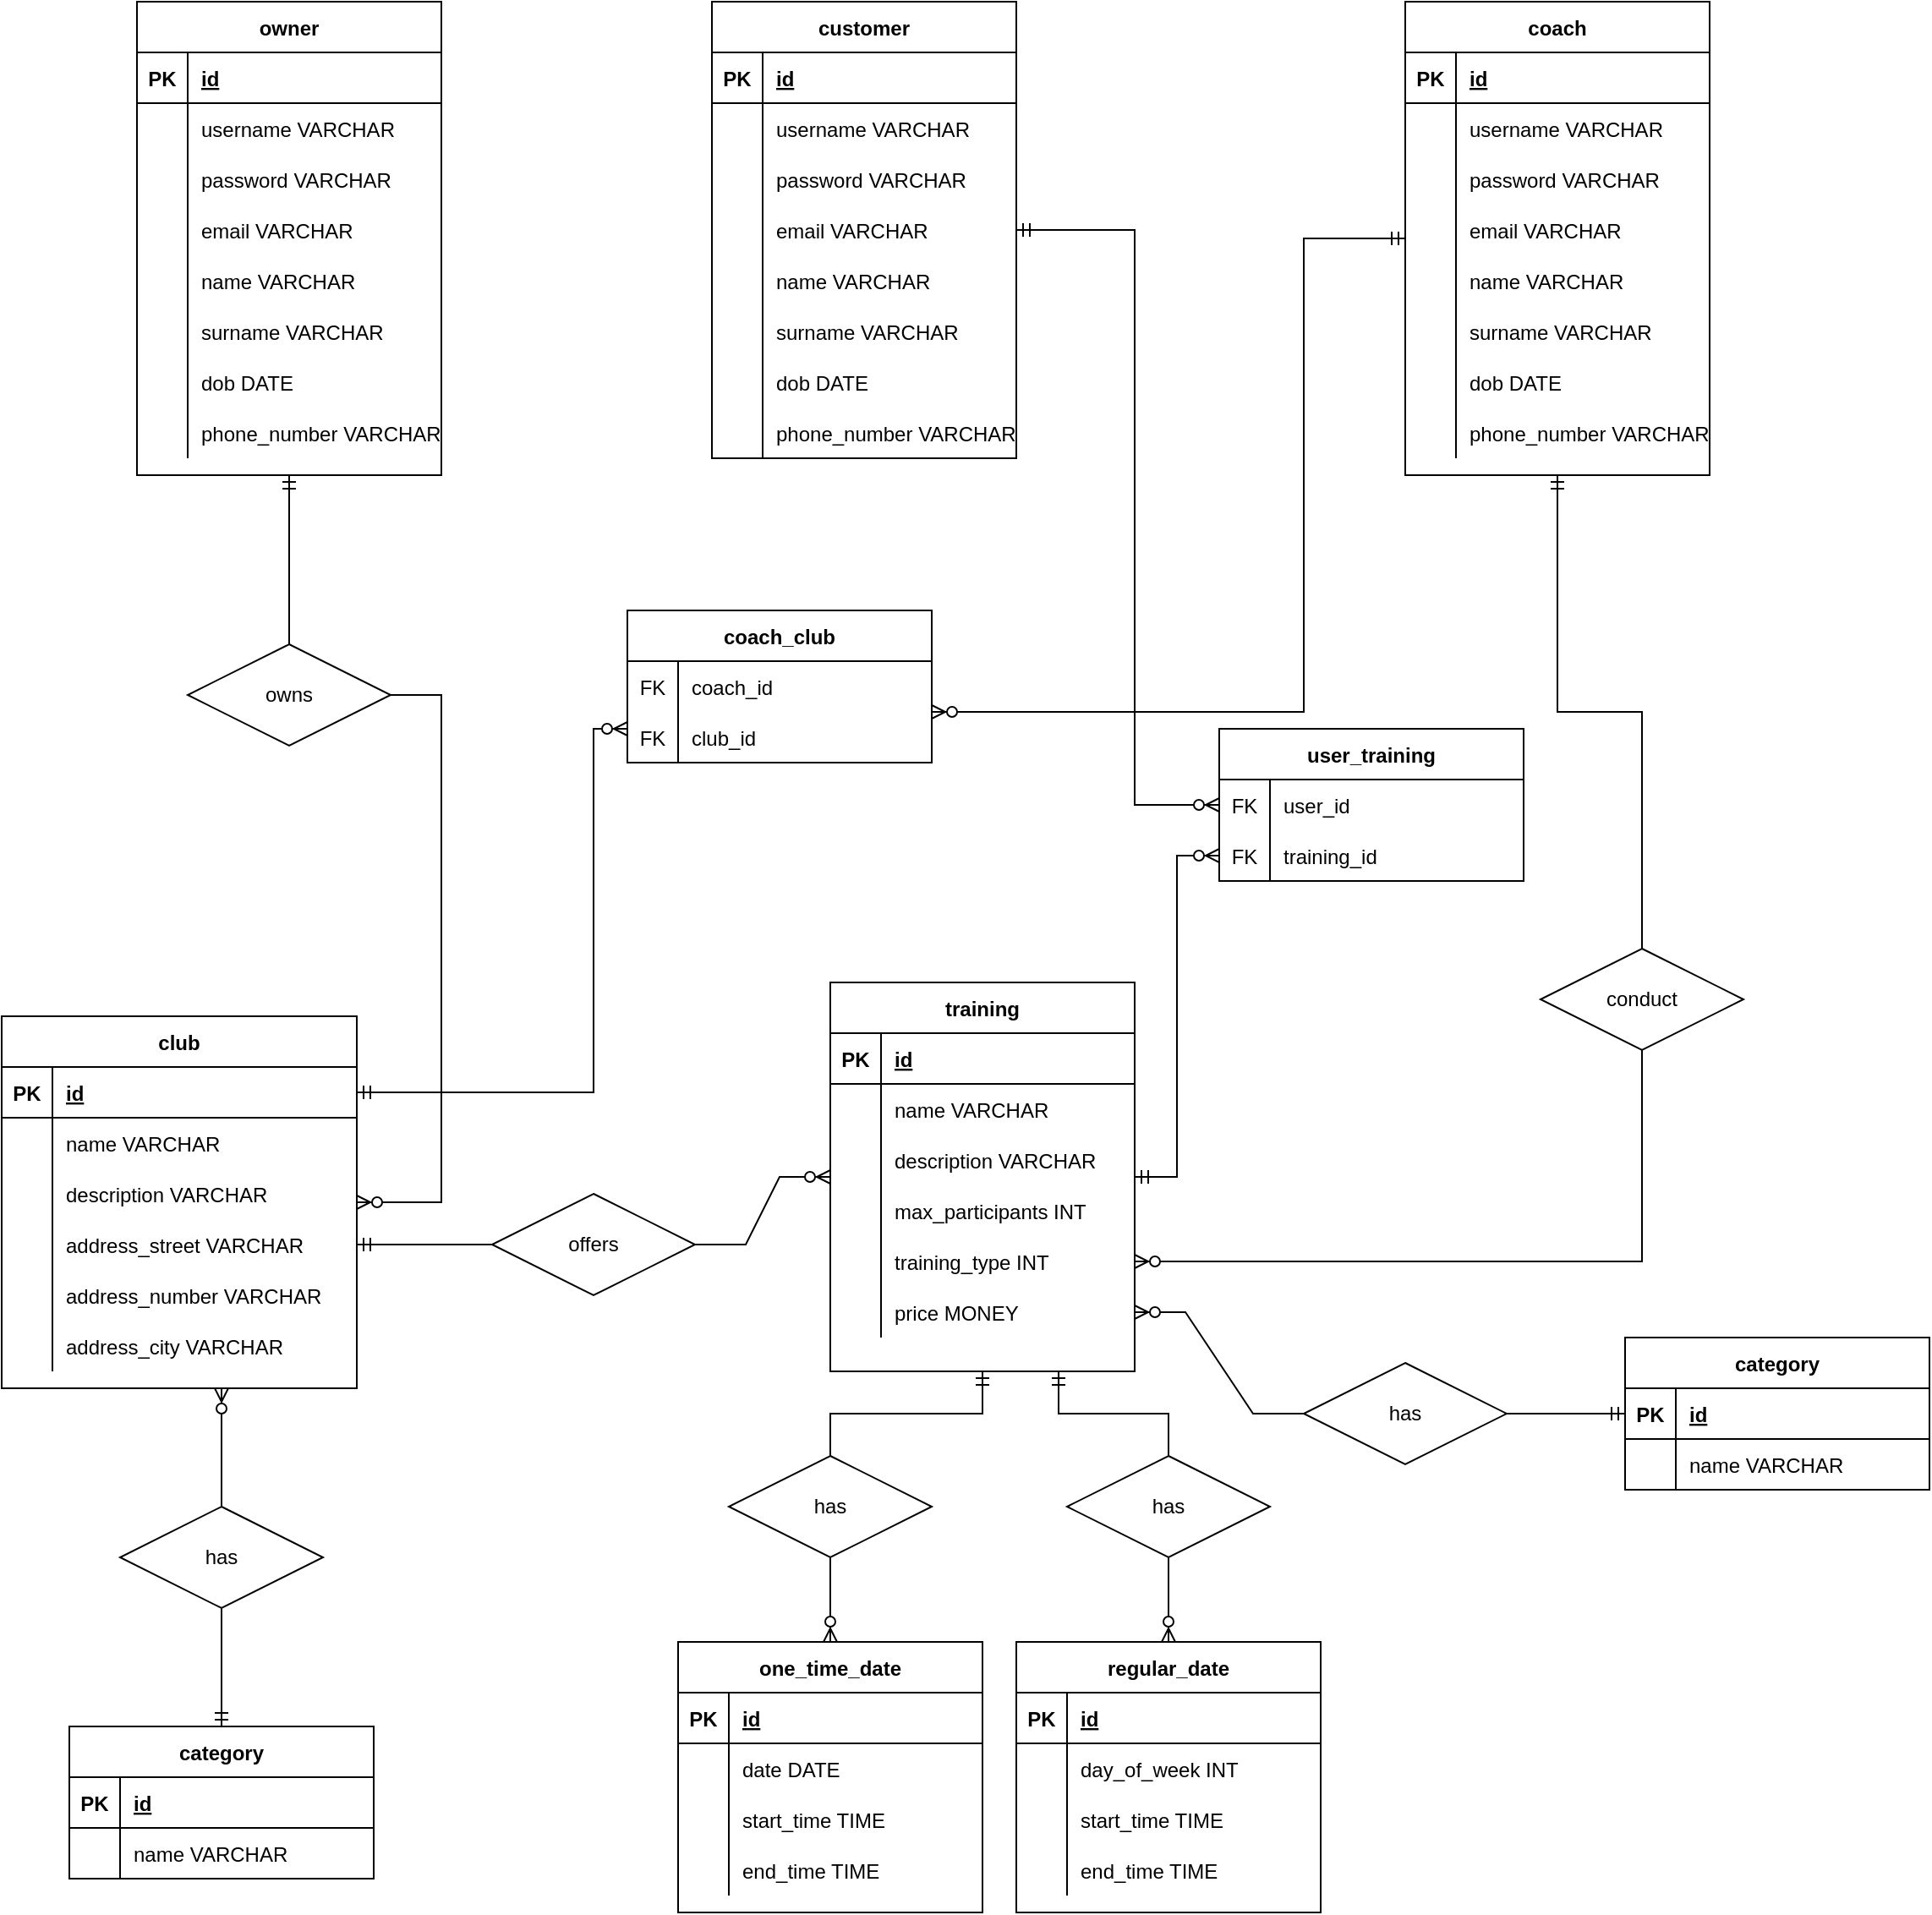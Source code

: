 <mxfile version="16.2.2" type="device"><diagram id="XT_aoFyFNikV9Ym1wOa2" name="Page-1"><mxGraphModel dx="1360" dy="745" grid="1" gridSize="10" guides="1" tooltips="1" connect="1" arrows="1" fold="1" page="1" pageScale="1" pageWidth="850" pageHeight="1100" math="0" shadow="0"><root><mxCell id="0"/><mxCell id="1" parent="0"/><mxCell id="gc47F3q2w0iBrXk4MDJG-104" value="owner" style="shape=table;startSize=30;container=1;collapsible=1;childLayout=tableLayout;fixedRows=1;rowLines=0;fontStyle=1;align=center;resizeLast=1;" parent="1" vertex="1"><mxGeometry x="190" y="100" width="180" height="280" as="geometry"/></mxCell><mxCell id="gc47F3q2w0iBrXk4MDJG-105" value="" style="shape=partialRectangle;collapsible=0;dropTarget=0;pointerEvents=0;fillColor=none;top=0;left=0;bottom=1;right=0;points=[[0,0.5],[1,0.5]];portConstraint=eastwest;" parent="gc47F3q2w0iBrXk4MDJG-104" vertex="1"><mxGeometry y="30" width="180" height="30" as="geometry"/></mxCell><mxCell id="gc47F3q2w0iBrXk4MDJG-106" value="PK" style="shape=partialRectangle;connectable=0;fillColor=none;top=0;left=0;bottom=0;right=0;fontStyle=1;overflow=hidden;" parent="gc47F3q2w0iBrXk4MDJG-105" vertex="1"><mxGeometry width="30" height="30" as="geometry"><mxRectangle width="30" height="30" as="alternateBounds"/></mxGeometry></mxCell><mxCell id="gc47F3q2w0iBrXk4MDJG-107" value="id" style="shape=partialRectangle;connectable=0;fillColor=none;top=0;left=0;bottom=0;right=0;align=left;spacingLeft=6;fontStyle=5;overflow=hidden;" parent="gc47F3q2w0iBrXk4MDJG-105" vertex="1"><mxGeometry x="30" width="150" height="30" as="geometry"><mxRectangle width="150" height="30" as="alternateBounds"/></mxGeometry></mxCell><mxCell id="gc47F3q2w0iBrXk4MDJG-108" value="" style="shape=partialRectangle;collapsible=0;dropTarget=0;pointerEvents=0;fillColor=none;top=0;left=0;bottom=0;right=0;points=[[0,0.5],[1,0.5]];portConstraint=eastwest;" parent="gc47F3q2w0iBrXk4MDJG-104" vertex="1"><mxGeometry y="60" width="180" height="30" as="geometry"/></mxCell><mxCell id="gc47F3q2w0iBrXk4MDJG-109" value="" style="shape=partialRectangle;connectable=0;fillColor=none;top=0;left=0;bottom=0;right=0;editable=1;overflow=hidden;" parent="gc47F3q2w0iBrXk4MDJG-108" vertex="1"><mxGeometry width="30" height="30" as="geometry"><mxRectangle width="30" height="30" as="alternateBounds"/></mxGeometry></mxCell><mxCell id="gc47F3q2w0iBrXk4MDJG-110" value="username VARCHAR" style="shape=partialRectangle;connectable=0;fillColor=none;top=0;left=0;bottom=0;right=0;align=left;spacingLeft=6;overflow=hidden;" parent="gc47F3q2w0iBrXk4MDJG-108" vertex="1"><mxGeometry x="30" width="150" height="30" as="geometry"><mxRectangle width="150" height="30" as="alternateBounds"/></mxGeometry></mxCell><mxCell id="gc47F3q2w0iBrXk4MDJG-111" value="" style="shape=partialRectangle;collapsible=0;dropTarget=0;pointerEvents=0;fillColor=none;top=0;left=0;bottom=0;right=0;points=[[0,0.5],[1,0.5]];portConstraint=eastwest;" parent="gc47F3q2w0iBrXk4MDJG-104" vertex="1"><mxGeometry y="90" width="180" height="30" as="geometry"/></mxCell><mxCell id="gc47F3q2w0iBrXk4MDJG-112" value="" style="shape=partialRectangle;connectable=0;fillColor=none;top=0;left=0;bottom=0;right=0;editable=1;overflow=hidden;" parent="gc47F3q2w0iBrXk4MDJG-111" vertex="1"><mxGeometry width="30" height="30" as="geometry"><mxRectangle width="30" height="30" as="alternateBounds"/></mxGeometry></mxCell><mxCell id="gc47F3q2w0iBrXk4MDJG-113" value="password VARCHAR" style="shape=partialRectangle;connectable=0;fillColor=none;top=0;left=0;bottom=0;right=0;align=left;spacingLeft=6;overflow=hidden;" parent="gc47F3q2w0iBrXk4MDJG-111" vertex="1"><mxGeometry x="30" width="150" height="30" as="geometry"><mxRectangle width="150" height="30" as="alternateBounds"/></mxGeometry></mxCell><mxCell id="gc47F3q2w0iBrXk4MDJG-114" value="" style="shape=partialRectangle;collapsible=0;dropTarget=0;pointerEvents=0;fillColor=none;top=0;left=0;bottom=0;right=0;points=[[0,0.5],[1,0.5]];portConstraint=eastwest;" parent="gc47F3q2w0iBrXk4MDJG-104" vertex="1"><mxGeometry y="120" width="180" height="30" as="geometry"/></mxCell><mxCell id="gc47F3q2w0iBrXk4MDJG-115" value="" style="shape=partialRectangle;connectable=0;fillColor=none;top=0;left=0;bottom=0;right=0;editable=1;overflow=hidden;" parent="gc47F3q2w0iBrXk4MDJG-114" vertex="1"><mxGeometry width="30" height="30" as="geometry"><mxRectangle width="30" height="30" as="alternateBounds"/></mxGeometry></mxCell><mxCell id="gc47F3q2w0iBrXk4MDJG-116" value="email VARCHAR" style="shape=partialRectangle;connectable=0;fillColor=none;top=0;left=0;bottom=0;right=0;align=left;spacingLeft=6;overflow=hidden;" parent="gc47F3q2w0iBrXk4MDJG-114" vertex="1"><mxGeometry x="30" width="150" height="30" as="geometry"><mxRectangle width="150" height="30" as="alternateBounds"/></mxGeometry></mxCell><mxCell id="gc47F3q2w0iBrXk4MDJG-121" style="shape=partialRectangle;collapsible=0;dropTarget=0;pointerEvents=0;fillColor=none;top=0;left=0;bottom=0;right=0;points=[[0,0.5],[1,0.5]];portConstraint=eastwest;" parent="gc47F3q2w0iBrXk4MDJG-104" vertex="1"><mxGeometry y="150" width="180" height="30" as="geometry"/></mxCell><mxCell id="gc47F3q2w0iBrXk4MDJG-122" style="shape=partialRectangle;connectable=0;fillColor=none;top=0;left=0;bottom=0;right=0;editable=1;overflow=hidden;" parent="gc47F3q2w0iBrXk4MDJG-121" vertex="1"><mxGeometry width="30" height="30" as="geometry"><mxRectangle width="30" height="30" as="alternateBounds"/></mxGeometry></mxCell><mxCell id="gc47F3q2w0iBrXk4MDJG-123" value="name VARCHAR" style="shape=partialRectangle;connectable=0;fillColor=none;top=0;left=0;bottom=0;right=0;align=left;spacingLeft=6;overflow=hidden;" parent="gc47F3q2w0iBrXk4MDJG-121" vertex="1"><mxGeometry x="30" width="150" height="30" as="geometry"><mxRectangle width="150" height="30" as="alternateBounds"/></mxGeometry></mxCell><mxCell id="gc47F3q2w0iBrXk4MDJG-124" style="shape=partialRectangle;collapsible=0;dropTarget=0;pointerEvents=0;fillColor=none;top=0;left=0;bottom=0;right=0;points=[[0,0.5],[1,0.5]];portConstraint=eastwest;" parent="gc47F3q2w0iBrXk4MDJG-104" vertex="1"><mxGeometry y="180" width="180" height="30" as="geometry"/></mxCell><mxCell id="gc47F3q2w0iBrXk4MDJG-125" style="shape=partialRectangle;connectable=0;fillColor=none;top=0;left=0;bottom=0;right=0;editable=1;overflow=hidden;" parent="gc47F3q2w0iBrXk4MDJG-124" vertex="1"><mxGeometry width="30" height="30" as="geometry"><mxRectangle width="30" height="30" as="alternateBounds"/></mxGeometry></mxCell><mxCell id="gc47F3q2w0iBrXk4MDJG-126" value="surname VARCHAR" style="shape=partialRectangle;connectable=0;fillColor=none;top=0;left=0;bottom=0;right=0;align=left;spacingLeft=6;overflow=hidden;" parent="gc47F3q2w0iBrXk4MDJG-124" vertex="1"><mxGeometry x="30" width="150" height="30" as="geometry"><mxRectangle width="150" height="30" as="alternateBounds"/></mxGeometry></mxCell><mxCell id="gc47F3q2w0iBrXk4MDJG-127" style="shape=partialRectangle;collapsible=0;dropTarget=0;pointerEvents=0;fillColor=none;top=0;left=0;bottom=0;right=0;points=[[0,0.5],[1,0.5]];portConstraint=eastwest;" parent="gc47F3q2w0iBrXk4MDJG-104" vertex="1"><mxGeometry y="210" width="180" height="30" as="geometry"/></mxCell><mxCell id="gc47F3q2w0iBrXk4MDJG-128" style="shape=partialRectangle;connectable=0;fillColor=none;top=0;left=0;bottom=0;right=0;editable=1;overflow=hidden;" parent="gc47F3q2w0iBrXk4MDJG-127" vertex="1"><mxGeometry width="30" height="30" as="geometry"><mxRectangle width="30" height="30" as="alternateBounds"/></mxGeometry></mxCell><mxCell id="gc47F3q2w0iBrXk4MDJG-129" value="dob DATE" style="shape=partialRectangle;connectable=0;fillColor=none;top=0;left=0;bottom=0;right=0;align=left;spacingLeft=6;overflow=hidden;" parent="gc47F3q2w0iBrXk4MDJG-127" vertex="1"><mxGeometry x="30" width="150" height="30" as="geometry"><mxRectangle width="150" height="30" as="alternateBounds"/></mxGeometry></mxCell><mxCell id="gc47F3q2w0iBrXk4MDJG-130" style="shape=partialRectangle;collapsible=0;dropTarget=0;pointerEvents=0;fillColor=none;top=0;left=0;bottom=0;right=0;points=[[0,0.5],[1,0.5]];portConstraint=eastwest;" parent="gc47F3q2w0iBrXk4MDJG-104" vertex="1"><mxGeometry y="240" width="180" height="30" as="geometry"/></mxCell><mxCell id="gc47F3q2w0iBrXk4MDJG-131" style="shape=partialRectangle;connectable=0;fillColor=none;top=0;left=0;bottom=0;right=0;editable=1;overflow=hidden;" parent="gc47F3q2w0iBrXk4MDJG-130" vertex="1"><mxGeometry width="30" height="30" as="geometry"><mxRectangle width="30" height="30" as="alternateBounds"/></mxGeometry></mxCell><mxCell id="gc47F3q2w0iBrXk4MDJG-132" value="phone_number VARCHAR" style="shape=partialRectangle;connectable=0;fillColor=none;top=0;left=0;bottom=0;right=0;align=left;spacingLeft=6;overflow=hidden;" parent="gc47F3q2w0iBrXk4MDJG-130" vertex="1"><mxGeometry x="30" width="150" height="30" as="geometry"><mxRectangle width="150" height="30" as="alternateBounds"/></mxGeometry></mxCell><mxCell id="gc47F3q2w0iBrXk4MDJG-133" value="customer" style="shape=table;startSize=30;container=1;collapsible=1;childLayout=tableLayout;fixedRows=1;rowLines=0;fontStyle=1;align=center;resizeLast=1;" parent="1" vertex="1"><mxGeometry x="530" y="100" width="180" height="270" as="geometry"/></mxCell><mxCell id="gc47F3q2w0iBrXk4MDJG-134" value="" style="shape=partialRectangle;collapsible=0;dropTarget=0;pointerEvents=0;fillColor=none;top=0;left=0;bottom=1;right=0;points=[[0,0.5],[1,0.5]];portConstraint=eastwest;" parent="gc47F3q2w0iBrXk4MDJG-133" vertex="1"><mxGeometry y="30" width="180" height="30" as="geometry"/></mxCell><mxCell id="gc47F3q2w0iBrXk4MDJG-135" value="PK" style="shape=partialRectangle;connectable=0;fillColor=none;top=0;left=0;bottom=0;right=0;fontStyle=1;overflow=hidden;" parent="gc47F3q2w0iBrXk4MDJG-134" vertex="1"><mxGeometry width="30" height="30" as="geometry"><mxRectangle width="30" height="30" as="alternateBounds"/></mxGeometry></mxCell><mxCell id="gc47F3q2w0iBrXk4MDJG-136" value="id" style="shape=partialRectangle;connectable=0;fillColor=none;top=0;left=0;bottom=0;right=0;align=left;spacingLeft=6;fontStyle=5;overflow=hidden;" parent="gc47F3q2w0iBrXk4MDJG-134" vertex="1"><mxGeometry x="30" width="150" height="30" as="geometry"><mxRectangle width="150" height="30" as="alternateBounds"/></mxGeometry></mxCell><mxCell id="gc47F3q2w0iBrXk4MDJG-137" value="" style="shape=partialRectangle;collapsible=0;dropTarget=0;pointerEvents=0;fillColor=none;top=0;left=0;bottom=0;right=0;points=[[0,0.5],[1,0.5]];portConstraint=eastwest;" parent="gc47F3q2w0iBrXk4MDJG-133" vertex="1"><mxGeometry y="60" width="180" height="30" as="geometry"/></mxCell><mxCell id="gc47F3q2w0iBrXk4MDJG-138" value="" style="shape=partialRectangle;connectable=0;fillColor=none;top=0;left=0;bottom=0;right=0;editable=1;overflow=hidden;" parent="gc47F3q2w0iBrXk4MDJG-137" vertex="1"><mxGeometry width="30" height="30" as="geometry"><mxRectangle width="30" height="30" as="alternateBounds"/></mxGeometry></mxCell><mxCell id="gc47F3q2w0iBrXk4MDJG-139" value="username VARCHAR" style="shape=partialRectangle;connectable=0;fillColor=none;top=0;left=0;bottom=0;right=0;align=left;spacingLeft=6;overflow=hidden;" parent="gc47F3q2w0iBrXk4MDJG-137" vertex="1"><mxGeometry x="30" width="150" height="30" as="geometry"><mxRectangle width="150" height="30" as="alternateBounds"/></mxGeometry></mxCell><mxCell id="gc47F3q2w0iBrXk4MDJG-140" value="" style="shape=partialRectangle;collapsible=0;dropTarget=0;pointerEvents=0;fillColor=none;top=0;left=0;bottom=0;right=0;points=[[0,0.5],[1,0.5]];portConstraint=eastwest;" parent="gc47F3q2w0iBrXk4MDJG-133" vertex="1"><mxGeometry y="90" width="180" height="30" as="geometry"/></mxCell><mxCell id="gc47F3q2w0iBrXk4MDJG-141" value="" style="shape=partialRectangle;connectable=0;fillColor=none;top=0;left=0;bottom=0;right=0;editable=1;overflow=hidden;" parent="gc47F3q2w0iBrXk4MDJG-140" vertex="1"><mxGeometry width="30" height="30" as="geometry"><mxRectangle width="30" height="30" as="alternateBounds"/></mxGeometry></mxCell><mxCell id="gc47F3q2w0iBrXk4MDJG-142" value="password VARCHAR" style="shape=partialRectangle;connectable=0;fillColor=none;top=0;left=0;bottom=0;right=0;align=left;spacingLeft=6;overflow=hidden;" parent="gc47F3q2w0iBrXk4MDJG-140" vertex="1"><mxGeometry x="30" width="150" height="30" as="geometry"><mxRectangle width="150" height="30" as="alternateBounds"/></mxGeometry></mxCell><mxCell id="gc47F3q2w0iBrXk4MDJG-143" value="" style="shape=partialRectangle;collapsible=0;dropTarget=0;pointerEvents=0;fillColor=none;top=0;left=0;bottom=0;right=0;points=[[0,0.5],[1,0.5]];portConstraint=eastwest;" parent="gc47F3q2w0iBrXk4MDJG-133" vertex="1"><mxGeometry y="120" width="180" height="30" as="geometry"/></mxCell><mxCell id="gc47F3q2w0iBrXk4MDJG-144" value="" style="shape=partialRectangle;connectable=0;fillColor=none;top=0;left=0;bottom=0;right=0;editable=1;overflow=hidden;" parent="gc47F3q2w0iBrXk4MDJG-143" vertex="1"><mxGeometry width="30" height="30" as="geometry"><mxRectangle width="30" height="30" as="alternateBounds"/></mxGeometry></mxCell><mxCell id="gc47F3q2w0iBrXk4MDJG-145" value="email VARCHAR" style="shape=partialRectangle;connectable=0;fillColor=none;top=0;left=0;bottom=0;right=0;align=left;spacingLeft=6;overflow=hidden;" parent="gc47F3q2w0iBrXk4MDJG-143" vertex="1"><mxGeometry x="30" width="150" height="30" as="geometry"><mxRectangle width="150" height="30" as="alternateBounds"/></mxGeometry></mxCell><mxCell id="gc47F3q2w0iBrXk4MDJG-146" style="shape=partialRectangle;collapsible=0;dropTarget=0;pointerEvents=0;fillColor=none;top=0;left=0;bottom=0;right=0;points=[[0,0.5],[1,0.5]];portConstraint=eastwest;" parent="gc47F3q2w0iBrXk4MDJG-133" vertex="1"><mxGeometry y="150" width="180" height="30" as="geometry"/></mxCell><mxCell id="gc47F3q2w0iBrXk4MDJG-147" style="shape=partialRectangle;connectable=0;fillColor=none;top=0;left=0;bottom=0;right=0;editable=1;overflow=hidden;" parent="gc47F3q2w0iBrXk4MDJG-146" vertex="1"><mxGeometry width="30" height="30" as="geometry"><mxRectangle width="30" height="30" as="alternateBounds"/></mxGeometry></mxCell><mxCell id="gc47F3q2w0iBrXk4MDJG-148" value="name VARCHAR" style="shape=partialRectangle;connectable=0;fillColor=none;top=0;left=0;bottom=0;right=0;align=left;spacingLeft=6;overflow=hidden;" parent="gc47F3q2w0iBrXk4MDJG-146" vertex="1"><mxGeometry x="30" width="150" height="30" as="geometry"><mxRectangle width="150" height="30" as="alternateBounds"/></mxGeometry></mxCell><mxCell id="gc47F3q2w0iBrXk4MDJG-149" style="shape=partialRectangle;collapsible=0;dropTarget=0;pointerEvents=0;fillColor=none;top=0;left=0;bottom=0;right=0;points=[[0,0.5],[1,0.5]];portConstraint=eastwest;" parent="gc47F3q2w0iBrXk4MDJG-133" vertex="1"><mxGeometry y="180" width="180" height="30" as="geometry"/></mxCell><mxCell id="gc47F3q2w0iBrXk4MDJG-150" style="shape=partialRectangle;connectable=0;fillColor=none;top=0;left=0;bottom=0;right=0;editable=1;overflow=hidden;" parent="gc47F3q2w0iBrXk4MDJG-149" vertex="1"><mxGeometry width="30" height="30" as="geometry"><mxRectangle width="30" height="30" as="alternateBounds"/></mxGeometry></mxCell><mxCell id="gc47F3q2w0iBrXk4MDJG-151" value="surname VARCHAR" style="shape=partialRectangle;connectable=0;fillColor=none;top=0;left=0;bottom=0;right=0;align=left;spacingLeft=6;overflow=hidden;" parent="gc47F3q2w0iBrXk4MDJG-149" vertex="1"><mxGeometry x="30" width="150" height="30" as="geometry"><mxRectangle width="150" height="30" as="alternateBounds"/></mxGeometry></mxCell><mxCell id="gc47F3q2w0iBrXk4MDJG-152" style="shape=partialRectangle;collapsible=0;dropTarget=0;pointerEvents=0;fillColor=none;top=0;left=0;bottom=0;right=0;points=[[0,0.5],[1,0.5]];portConstraint=eastwest;" parent="gc47F3q2w0iBrXk4MDJG-133" vertex="1"><mxGeometry y="210" width="180" height="30" as="geometry"/></mxCell><mxCell id="gc47F3q2w0iBrXk4MDJG-153" style="shape=partialRectangle;connectable=0;fillColor=none;top=0;left=0;bottom=0;right=0;editable=1;overflow=hidden;" parent="gc47F3q2w0iBrXk4MDJG-152" vertex="1"><mxGeometry width="30" height="30" as="geometry"><mxRectangle width="30" height="30" as="alternateBounds"/></mxGeometry></mxCell><mxCell id="gc47F3q2w0iBrXk4MDJG-154" value="dob DATE" style="shape=partialRectangle;connectable=0;fillColor=none;top=0;left=0;bottom=0;right=0;align=left;spacingLeft=6;overflow=hidden;" parent="gc47F3q2w0iBrXk4MDJG-152" vertex="1"><mxGeometry x="30" width="150" height="30" as="geometry"><mxRectangle width="150" height="30" as="alternateBounds"/></mxGeometry></mxCell><mxCell id="gc47F3q2w0iBrXk4MDJG-155" style="shape=partialRectangle;collapsible=0;dropTarget=0;pointerEvents=0;fillColor=none;top=0;left=0;bottom=0;right=0;points=[[0,0.5],[1,0.5]];portConstraint=eastwest;" parent="gc47F3q2w0iBrXk4MDJG-133" vertex="1"><mxGeometry y="240" width="180" height="30" as="geometry"/></mxCell><mxCell id="gc47F3q2w0iBrXk4MDJG-156" style="shape=partialRectangle;connectable=0;fillColor=none;top=0;left=0;bottom=0;right=0;editable=1;overflow=hidden;" parent="gc47F3q2w0iBrXk4MDJG-155" vertex="1"><mxGeometry width="30" height="30" as="geometry"><mxRectangle width="30" height="30" as="alternateBounds"/></mxGeometry></mxCell><mxCell id="gc47F3q2w0iBrXk4MDJG-157" value="phone_number VARCHAR" style="shape=partialRectangle;connectable=0;fillColor=none;top=0;left=0;bottom=0;right=0;align=left;spacingLeft=6;overflow=hidden;" parent="gc47F3q2w0iBrXk4MDJG-155" vertex="1"><mxGeometry x="30" width="150" height="30" as="geometry"><mxRectangle width="150" height="30" as="alternateBounds"/></mxGeometry></mxCell><mxCell id="gc47F3q2w0iBrXk4MDJG-158" value="coach" style="shape=table;startSize=30;container=1;collapsible=1;childLayout=tableLayout;fixedRows=1;rowLines=0;fontStyle=1;align=center;resizeLast=1;" parent="1" vertex="1"><mxGeometry x="940" y="100" width="180" height="280" as="geometry"/></mxCell><mxCell id="gc47F3q2w0iBrXk4MDJG-159" value="" style="shape=partialRectangle;collapsible=0;dropTarget=0;pointerEvents=0;fillColor=none;top=0;left=0;bottom=1;right=0;points=[[0,0.5],[1,0.5]];portConstraint=eastwest;" parent="gc47F3q2w0iBrXk4MDJG-158" vertex="1"><mxGeometry y="30" width="180" height="30" as="geometry"/></mxCell><mxCell id="gc47F3q2w0iBrXk4MDJG-160" value="PK" style="shape=partialRectangle;connectable=0;fillColor=none;top=0;left=0;bottom=0;right=0;fontStyle=1;overflow=hidden;" parent="gc47F3q2w0iBrXk4MDJG-159" vertex="1"><mxGeometry width="30" height="30" as="geometry"><mxRectangle width="30" height="30" as="alternateBounds"/></mxGeometry></mxCell><mxCell id="gc47F3q2w0iBrXk4MDJG-161" value="id" style="shape=partialRectangle;connectable=0;fillColor=none;top=0;left=0;bottom=0;right=0;align=left;spacingLeft=6;fontStyle=5;overflow=hidden;" parent="gc47F3q2w0iBrXk4MDJG-159" vertex="1"><mxGeometry x="30" width="150" height="30" as="geometry"><mxRectangle width="150" height="30" as="alternateBounds"/></mxGeometry></mxCell><mxCell id="gc47F3q2w0iBrXk4MDJG-162" value="" style="shape=partialRectangle;collapsible=0;dropTarget=0;pointerEvents=0;fillColor=none;top=0;left=0;bottom=0;right=0;points=[[0,0.5],[1,0.5]];portConstraint=eastwest;" parent="gc47F3q2w0iBrXk4MDJG-158" vertex="1"><mxGeometry y="60" width="180" height="30" as="geometry"/></mxCell><mxCell id="gc47F3q2w0iBrXk4MDJG-163" value="" style="shape=partialRectangle;connectable=0;fillColor=none;top=0;left=0;bottom=0;right=0;editable=1;overflow=hidden;" parent="gc47F3q2w0iBrXk4MDJG-162" vertex="1"><mxGeometry width="30" height="30" as="geometry"><mxRectangle width="30" height="30" as="alternateBounds"/></mxGeometry></mxCell><mxCell id="gc47F3q2w0iBrXk4MDJG-164" value="username VARCHAR" style="shape=partialRectangle;connectable=0;fillColor=none;top=0;left=0;bottom=0;right=0;align=left;spacingLeft=6;overflow=hidden;" parent="gc47F3q2w0iBrXk4MDJG-162" vertex="1"><mxGeometry x="30" width="150" height="30" as="geometry"><mxRectangle width="150" height="30" as="alternateBounds"/></mxGeometry></mxCell><mxCell id="gc47F3q2w0iBrXk4MDJG-165" value="" style="shape=partialRectangle;collapsible=0;dropTarget=0;pointerEvents=0;fillColor=none;top=0;left=0;bottom=0;right=0;points=[[0,0.5],[1,0.5]];portConstraint=eastwest;" parent="gc47F3q2w0iBrXk4MDJG-158" vertex="1"><mxGeometry y="90" width="180" height="30" as="geometry"/></mxCell><mxCell id="gc47F3q2w0iBrXk4MDJG-166" value="" style="shape=partialRectangle;connectable=0;fillColor=none;top=0;left=0;bottom=0;right=0;editable=1;overflow=hidden;" parent="gc47F3q2w0iBrXk4MDJG-165" vertex="1"><mxGeometry width="30" height="30" as="geometry"><mxRectangle width="30" height="30" as="alternateBounds"/></mxGeometry></mxCell><mxCell id="gc47F3q2w0iBrXk4MDJG-167" value="password VARCHAR" style="shape=partialRectangle;connectable=0;fillColor=none;top=0;left=0;bottom=0;right=0;align=left;spacingLeft=6;overflow=hidden;" parent="gc47F3q2w0iBrXk4MDJG-165" vertex="1"><mxGeometry x="30" width="150" height="30" as="geometry"><mxRectangle width="150" height="30" as="alternateBounds"/></mxGeometry></mxCell><mxCell id="gc47F3q2w0iBrXk4MDJG-168" value="" style="shape=partialRectangle;collapsible=0;dropTarget=0;pointerEvents=0;fillColor=none;top=0;left=0;bottom=0;right=0;points=[[0,0.5],[1,0.5]];portConstraint=eastwest;" parent="gc47F3q2w0iBrXk4MDJG-158" vertex="1"><mxGeometry y="120" width="180" height="30" as="geometry"/></mxCell><mxCell id="gc47F3q2w0iBrXk4MDJG-169" value="" style="shape=partialRectangle;connectable=0;fillColor=none;top=0;left=0;bottom=0;right=0;editable=1;overflow=hidden;" parent="gc47F3q2w0iBrXk4MDJG-168" vertex="1"><mxGeometry width="30" height="30" as="geometry"><mxRectangle width="30" height="30" as="alternateBounds"/></mxGeometry></mxCell><mxCell id="gc47F3q2w0iBrXk4MDJG-170" value="email VARCHAR" style="shape=partialRectangle;connectable=0;fillColor=none;top=0;left=0;bottom=0;right=0;align=left;spacingLeft=6;overflow=hidden;" parent="gc47F3q2w0iBrXk4MDJG-168" vertex="1"><mxGeometry x="30" width="150" height="30" as="geometry"><mxRectangle width="150" height="30" as="alternateBounds"/></mxGeometry></mxCell><mxCell id="gc47F3q2w0iBrXk4MDJG-171" style="shape=partialRectangle;collapsible=0;dropTarget=0;pointerEvents=0;fillColor=none;top=0;left=0;bottom=0;right=0;points=[[0,0.5],[1,0.5]];portConstraint=eastwest;" parent="gc47F3q2w0iBrXk4MDJG-158" vertex="1"><mxGeometry y="150" width="180" height="30" as="geometry"/></mxCell><mxCell id="gc47F3q2w0iBrXk4MDJG-172" style="shape=partialRectangle;connectable=0;fillColor=none;top=0;left=0;bottom=0;right=0;editable=1;overflow=hidden;" parent="gc47F3q2w0iBrXk4MDJG-171" vertex="1"><mxGeometry width="30" height="30" as="geometry"><mxRectangle width="30" height="30" as="alternateBounds"/></mxGeometry></mxCell><mxCell id="gc47F3q2w0iBrXk4MDJG-173" value="name VARCHAR" style="shape=partialRectangle;connectable=0;fillColor=none;top=0;left=0;bottom=0;right=0;align=left;spacingLeft=6;overflow=hidden;" parent="gc47F3q2w0iBrXk4MDJG-171" vertex="1"><mxGeometry x="30" width="150" height="30" as="geometry"><mxRectangle width="150" height="30" as="alternateBounds"/></mxGeometry></mxCell><mxCell id="gc47F3q2w0iBrXk4MDJG-174" style="shape=partialRectangle;collapsible=0;dropTarget=0;pointerEvents=0;fillColor=none;top=0;left=0;bottom=0;right=0;points=[[0,0.5],[1,0.5]];portConstraint=eastwest;" parent="gc47F3q2w0iBrXk4MDJG-158" vertex="1"><mxGeometry y="180" width="180" height="30" as="geometry"/></mxCell><mxCell id="gc47F3q2w0iBrXk4MDJG-175" style="shape=partialRectangle;connectable=0;fillColor=none;top=0;left=0;bottom=0;right=0;editable=1;overflow=hidden;" parent="gc47F3q2w0iBrXk4MDJG-174" vertex="1"><mxGeometry width="30" height="30" as="geometry"><mxRectangle width="30" height="30" as="alternateBounds"/></mxGeometry></mxCell><mxCell id="gc47F3q2w0iBrXk4MDJG-176" value="surname VARCHAR" style="shape=partialRectangle;connectable=0;fillColor=none;top=0;left=0;bottom=0;right=0;align=left;spacingLeft=6;overflow=hidden;" parent="gc47F3q2w0iBrXk4MDJG-174" vertex="1"><mxGeometry x="30" width="150" height="30" as="geometry"><mxRectangle width="150" height="30" as="alternateBounds"/></mxGeometry></mxCell><mxCell id="gc47F3q2w0iBrXk4MDJG-177" style="shape=partialRectangle;collapsible=0;dropTarget=0;pointerEvents=0;fillColor=none;top=0;left=0;bottom=0;right=0;points=[[0,0.5],[1,0.5]];portConstraint=eastwest;" parent="gc47F3q2w0iBrXk4MDJG-158" vertex="1"><mxGeometry y="210" width="180" height="30" as="geometry"/></mxCell><mxCell id="gc47F3q2w0iBrXk4MDJG-178" style="shape=partialRectangle;connectable=0;fillColor=none;top=0;left=0;bottom=0;right=0;editable=1;overflow=hidden;" parent="gc47F3q2w0iBrXk4MDJG-177" vertex="1"><mxGeometry width="30" height="30" as="geometry"><mxRectangle width="30" height="30" as="alternateBounds"/></mxGeometry></mxCell><mxCell id="gc47F3q2w0iBrXk4MDJG-179" value="dob DATE" style="shape=partialRectangle;connectable=0;fillColor=none;top=0;left=0;bottom=0;right=0;align=left;spacingLeft=6;overflow=hidden;" parent="gc47F3q2w0iBrXk4MDJG-177" vertex="1"><mxGeometry x="30" width="150" height="30" as="geometry"><mxRectangle width="150" height="30" as="alternateBounds"/></mxGeometry></mxCell><mxCell id="gc47F3q2w0iBrXk4MDJG-180" style="shape=partialRectangle;collapsible=0;dropTarget=0;pointerEvents=0;fillColor=none;top=0;left=0;bottom=0;right=0;points=[[0,0.5],[1,0.5]];portConstraint=eastwest;" parent="gc47F3q2w0iBrXk4MDJG-158" vertex="1"><mxGeometry y="240" width="180" height="30" as="geometry"/></mxCell><mxCell id="gc47F3q2w0iBrXk4MDJG-181" style="shape=partialRectangle;connectable=0;fillColor=none;top=0;left=0;bottom=0;right=0;editable=1;overflow=hidden;" parent="gc47F3q2w0iBrXk4MDJG-180" vertex="1"><mxGeometry width="30" height="30" as="geometry"><mxRectangle width="30" height="30" as="alternateBounds"/></mxGeometry></mxCell><mxCell id="gc47F3q2w0iBrXk4MDJG-182" value="phone_number VARCHAR" style="shape=partialRectangle;connectable=0;fillColor=none;top=0;left=0;bottom=0;right=0;align=left;spacingLeft=6;overflow=hidden;" parent="gc47F3q2w0iBrXk4MDJG-180" vertex="1"><mxGeometry x="30" width="150" height="30" as="geometry"><mxRectangle width="150" height="30" as="alternateBounds"/></mxGeometry></mxCell><object label="club" id="gc47F3q2w0iBrXk4MDJG-183"><mxCell style="shape=table;startSize=30;container=1;collapsible=1;childLayout=tableLayout;fixedRows=1;rowLines=0;fontStyle=1;align=center;resizeLast=1;" parent="1" vertex="1"><mxGeometry x="110" y="700" width="210" height="220" as="geometry"/></mxCell></object><mxCell id="gc47F3q2w0iBrXk4MDJG-184" value="" style="shape=partialRectangle;collapsible=0;dropTarget=0;pointerEvents=0;fillColor=none;top=0;left=0;bottom=1;right=0;points=[[0,0.5],[1,0.5]];portConstraint=eastwest;" parent="gc47F3q2w0iBrXk4MDJG-183" vertex="1"><mxGeometry y="30" width="210" height="30" as="geometry"/></mxCell><mxCell id="gc47F3q2w0iBrXk4MDJG-185" value="PK" style="shape=partialRectangle;connectable=0;fillColor=none;top=0;left=0;bottom=0;right=0;fontStyle=1;overflow=hidden;" parent="gc47F3q2w0iBrXk4MDJG-184" vertex="1"><mxGeometry width="30" height="30" as="geometry"><mxRectangle width="30" height="30" as="alternateBounds"/></mxGeometry></mxCell><mxCell id="gc47F3q2w0iBrXk4MDJG-186" value="id" style="shape=partialRectangle;connectable=0;fillColor=none;top=0;left=0;bottom=0;right=0;align=left;spacingLeft=6;fontStyle=5;overflow=hidden;" parent="gc47F3q2w0iBrXk4MDJG-184" vertex="1"><mxGeometry x="30" width="180" height="30" as="geometry"><mxRectangle width="180" height="30" as="alternateBounds"/></mxGeometry></mxCell><mxCell id="gc47F3q2w0iBrXk4MDJG-187" value="" style="shape=partialRectangle;collapsible=0;dropTarget=0;pointerEvents=0;fillColor=none;top=0;left=0;bottom=0;right=0;points=[[0,0.5],[1,0.5]];portConstraint=eastwest;" parent="gc47F3q2w0iBrXk4MDJG-183" vertex="1"><mxGeometry y="60" width="210" height="30" as="geometry"/></mxCell><mxCell id="gc47F3q2w0iBrXk4MDJG-188" value="" style="shape=partialRectangle;connectable=0;fillColor=none;top=0;left=0;bottom=0;right=0;editable=1;overflow=hidden;" parent="gc47F3q2w0iBrXk4MDJG-187" vertex="1"><mxGeometry width="30" height="30" as="geometry"><mxRectangle width="30" height="30" as="alternateBounds"/></mxGeometry></mxCell><mxCell id="gc47F3q2w0iBrXk4MDJG-189" value="name VARCHAR" style="shape=partialRectangle;connectable=0;fillColor=none;top=0;left=0;bottom=0;right=0;align=left;spacingLeft=6;overflow=hidden;" parent="gc47F3q2w0iBrXk4MDJG-187" vertex="1"><mxGeometry x="30" width="180" height="30" as="geometry"><mxRectangle width="180" height="30" as="alternateBounds"/></mxGeometry></mxCell><mxCell id="gc47F3q2w0iBrXk4MDJG-190" value="" style="shape=partialRectangle;collapsible=0;dropTarget=0;pointerEvents=0;fillColor=none;top=0;left=0;bottom=0;right=0;points=[[0,0.5],[1,0.5]];portConstraint=eastwest;" parent="gc47F3q2w0iBrXk4MDJG-183" vertex="1"><mxGeometry y="90" width="210" height="30" as="geometry"/></mxCell><mxCell id="gc47F3q2w0iBrXk4MDJG-191" value="" style="shape=partialRectangle;connectable=0;fillColor=none;top=0;left=0;bottom=0;right=0;editable=1;overflow=hidden;" parent="gc47F3q2w0iBrXk4MDJG-190" vertex="1"><mxGeometry width="30" height="30" as="geometry"><mxRectangle width="30" height="30" as="alternateBounds"/></mxGeometry></mxCell><mxCell id="gc47F3q2w0iBrXk4MDJG-192" value="description VARCHAR" style="shape=partialRectangle;connectable=0;fillColor=none;top=0;left=0;bottom=0;right=0;align=left;spacingLeft=6;overflow=hidden;" parent="gc47F3q2w0iBrXk4MDJG-190" vertex="1"><mxGeometry x="30" width="180" height="30" as="geometry"><mxRectangle width="180" height="30" as="alternateBounds"/></mxGeometry></mxCell><mxCell id="gc47F3q2w0iBrXk4MDJG-193" value="" style="shape=partialRectangle;collapsible=0;dropTarget=0;pointerEvents=0;fillColor=none;top=0;left=0;bottom=0;right=0;points=[[0,0.5],[1,0.5]];portConstraint=eastwest;" parent="gc47F3q2w0iBrXk4MDJG-183" vertex="1"><mxGeometry y="120" width="210" height="30" as="geometry"/></mxCell><mxCell id="gc47F3q2w0iBrXk4MDJG-194" value="" style="shape=partialRectangle;connectable=0;fillColor=none;top=0;left=0;bottom=0;right=0;editable=1;overflow=hidden;" parent="gc47F3q2w0iBrXk4MDJG-193" vertex="1"><mxGeometry width="30" height="30" as="geometry"><mxRectangle width="30" height="30" as="alternateBounds"/></mxGeometry></mxCell><mxCell id="gc47F3q2w0iBrXk4MDJG-195" value="address_street VARCHAR" style="shape=partialRectangle;connectable=0;fillColor=none;top=0;left=0;bottom=0;right=0;align=left;spacingLeft=6;overflow=hidden;" parent="gc47F3q2w0iBrXk4MDJG-193" vertex="1"><mxGeometry x="30" width="180" height="30" as="geometry"><mxRectangle width="180" height="30" as="alternateBounds"/></mxGeometry></mxCell><mxCell id="uWu2mtLP9LrEK-xyXUqN-25" style="shape=partialRectangle;collapsible=0;dropTarget=0;pointerEvents=0;fillColor=none;top=0;left=0;bottom=0;right=0;points=[[0,0.5],[1,0.5]];portConstraint=eastwest;" parent="gc47F3q2w0iBrXk4MDJG-183" vertex="1"><mxGeometry y="150" width="210" height="30" as="geometry"/></mxCell><mxCell id="uWu2mtLP9LrEK-xyXUqN-26" style="shape=partialRectangle;connectable=0;fillColor=none;top=0;left=0;bottom=0;right=0;editable=1;overflow=hidden;" parent="uWu2mtLP9LrEK-xyXUqN-25" vertex="1"><mxGeometry width="30" height="30" as="geometry"><mxRectangle width="30" height="30" as="alternateBounds"/></mxGeometry></mxCell><mxCell id="uWu2mtLP9LrEK-xyXUqN-27" value="address_number VARCHAR" style="shape=partialRectangle;connectable=0;fillColor=none;top=0;left=0;bottom=0;right=0;align=left;spacingLeft=6;overflow=hidden;" parent="uWu2mtLP9LrEK-xyXUqN-25" vertex="1"><mxGeometry x="30" width="180" height="30" as="geometry"><mxRectangle width="180" height="30" as="alternateBounds"/></mxGeometry></mxCell><mxCell id="uWu2mtLP9LrEK-xyXUqN-22" style="shape=partialRectangle;collapsible=0;dropTarget=0;pointerEvents=0;fillColor=none;top=0;left=0;bottom=0;right=0;points=[[0,0.5],[1,0.5]];portConstraint=eastwest;" parent="gc47F3q2w0iBrXk4MDJG-183" vertex="1"><mxGeometry y="180" width="210" height="30" as="geometry"/></mxCell><mxCell id="uWu2mtLP9LrEK-xyXUqN-23" style="shape=partialRectangle;connectable=0;fillColor=none;top=0;left=0;bottom=0;right=0;editable=1;overflow=hidden;" parent="uWu2mtLP9LrEK-xyXUqN-22" vertex="1"><mxGeometry width="30" height="30" as="geometry"><mxRectangle width="30" height="30" as="alternateBounds"/></mxGeometry></mxCell><mxCell id="uWu2mtLP9LrEK-xyXUqN-24" value="address_city VARCHAR" style="shape=partialRectangle;connectable=0;fillColor=none;top=0;left=0;bottom=0;right=0;align=left;spacingLeft=6;overflow=hidden;" parent="uWu2mtLP9LrEK-xyXUqN-22" vertex="1"><mxGeometry x="30" width="180" height="30" as="geometry"><mxRectangle width="180" height="30" as="alternateBounds"/></mxGeometry></mxCell><mxCell id="gc47F3q2w0iBrXk4MDJG-196" value="owns" style="shape=rhombus;perimeter=rhombusPerimeter;whiteSpace=wrap;html=1;align=center;" parent="1" vertex="1"><mxGeometry x="220" y="480" width="120" height="60" as="geometry"/></mxCell><mxCell id="gc47F3q2w0iBrXk4MDJG-198" value="" style="edgeStyle=entityRelationEdgeStyle;fontSize=12;html=1;endArrow=ERzeroToMany;endFill=1;rounded=0;" parent="1" source="gc47F3q2w0iBrXk4MDJG-196" target="gc47F3q2w0iBrXk4MDJG-183" edge="1"><mxGeometry width="100" height="100" relative="1" as="geometry"><mxPoint x="580" y="560" as="sourcePoint"/><mxPoint x="680" y="460" as="targetPoint"/></mxGeometry></mxCell><mxCell id="gc47F3q2w0iBrXk4MDJG-202" value="training" style="shape=table;startSize=30;container=1;collapsible=1;childLayout=tableLayout;fixedRows=1;rowLines=0;fontStyle=1;align=center;resizeLast=1;" parent="1" vertex="1"><mxGeometry x="600" y="680" width="180" height="230" as="geometry"/></mxCell><mxCell id="gc47F3q2w0iBrXk4MDJG-203" value="" style="shape=partialRectangle;collapsible=0;dropTarget=0;pointerEvents=0;fillColor=none;top=0;left=0;bottom=1;right=0;points=[[0,0.5],[1,0.5]];portConstraint=eastwest;" parent="gc47F3q2w0iBrXk4MDJG-202" vertex="1"><mxGeometry y="30" width="180" height="30" as="geometry"/></mxCell><mxCell id="gc47F3q2w0iBrXk4MDJG-204" value="PK" style="shape=partialRectangle;connectable=0;fillColor=none;top=0;left=0;bottom=0;right=0;fontStyle=1;overflow=hidden;" parent="gc47F3q2w0iBrXk4MDJG-203" vertex="1"><mxGeometry width="30" height="30" as="geometry"><mxRectangle width="30" height="30" as="alternateBounds"/></mxGeometry></mxCell><mxCell id="gc47F3q2w0iBrXk4MDJG-205" value="id" style="shape=partialRectangle;connectable=0;fillColor=none;top=0;left=0;bottom=0;right=0;align=left;spacingLeft=6;fontStyle=5;overflow=hidden;" parent="gc47F3q2w0iBrXk4MDJG-203" vertex="1"><mxGeometry x="30" width="150" height="30" as="geometry"><mxRectangle width="150" height="30" as="alternateBounds"/></mxGeometry></mxCell><mxCell id="gc47F3q2w0iBrXk4MDJG-206" value="" style="shape=partialRectangle;collapsible=0;dropTarget=0;pointerEvents=0;fillColor=none;top=0;left=0;bottom=0;right=0;points=[[0,0.5],[1,0.5]];portConstraint=eastwest;" parent="gc47F3q2w0iBrXk4MDJG-202" vertex="1"><mxGeometry y="60" width="180" height="30" as="geometry"/></mxCell><mxCell id="gc47F3q2w0iBrXk4MDJG-207" value="" style="shape=partialRectangle;connectable=0;fillColor=none;top=0;left=0;bottom=0;right=0;editable=1;overflow=hidden;" parent="gc47F3q2w0iBrXk4MDJG-206" vertex="1"><mxGeometry width="30" height="30" as="geometry"><mxRectangle width="30" height="30" as="alternateBounds"/></mxGeometry></mxCell><mxCell id="gc47F3q2w0iBrXk4MDJG-208" value="name VARCHAR" style="shape=partialRectangle;connectable=0;fillColor=none;top=0;left=0;bottom=0;right=0;align=left;spacingLeft=6;overflow=hidden;" parent="gc47F3q2w0iBrXk4MDJG-206" vertex="1"><mxGeometry x="30" width="150" height="30" as="geometry"><mxRectangle width="150" height="30" as="alternateBounds"/></mxGeometry></mxCell><mxCell id="gc47F3q2w0iBrXk4MDJG-209" value="" style="shape=partialRectangle;collapsible=0;dropTarget=0;pointerEvents=0;fillColor=none;top=0;left=0;bottom=0;right=0;points=[[0,0.5],[1,0.5]];portConstraint=eastwest;" parent="gc47F3q2w0iBrXk4MDJG-202" vertex="1"><mxGeometry y="90" width="180" height="30" as="geometry"/></mxCell><mxCell id="gc47F3q2w0iBrXk4MDJG-210" value="" style="shape=partialRectangle;connectable=0;fillColor=none;top=0;left=0;bottom=0;right=0;editable=1;overflow=hidden;" parent="gc47F3q2w0iBrXk4MDJG-209" vertex="1"><mxGeometry width="30" height="30" as="geometry"><mxRectangle width="30" height="30" as="alternateBounds"/></mxGeometry></mxCell><mxCell id="gc47F3q2w0iBrXk4MDJG-211" value="description VARCHAR" style="shape=partialRectangle;connectable=0;fillColor=none;top=0;left=0;bottom=0;right=0;align=left;spacingLeft=6;overflow=hidden;" parent="gc47F3q2w0iBrXk4MDJG-209" vertex="1"><mxGeometry x="30" width="150" height="30" as="geometry"><mxRectangle width="150" height="30" as="alternateBounds"/></mxGeometry></mxCell><mxCell id="gc47F3q2w0iBrXk4MDJG-212" value="" style="shape=partialRectangle;collapsible=0;dropTarget=0;pointerEvents=0;fillColor=none;top=0;left=0;bottom=0;right=0;points=[[0,0.5],[1,0.5]];portConstraint=eastwest;" parent="gc47F3q2w0iBrXk4MDJG-202" vertex="1"><mxGeometry y="120" width="180" height="30" as="geometry"/></mxCell><mxCell id="gc47F3q2w0iBrXk4MDJG-213" value="" style="shape=partialRectangle;connectable=0;fillColor=none;top=0;left=0;bottom=0;right=0;editable=1;overflow=hidden;" parent="gc47F3q2w0iBrXk4MDJG-212" vertex="1"><mxGeometry width="30" height="30" as="geometry"><mxRectangle width="30" height="30" as="alternateBounds"/></mxGeometry></mxCell><mxCell id="gc47F3q2w0iBrXk4MDJG-214" value="max_participants INT" style="shape=partialRectangle;connectable=0;fillColor=none;top=0;left=0;bottom=0;right=0;align=left;spacingLeft=6;overflow=hidden;" parent="gc47F3q2w0iBrXk4MDJG-212" vertex="1"><mxGeometry x="30" width="150" height="30" as="geometry"><mxRectangle width="150" height="30" as="alternateBounds"/></mxGeometry></mxCell><mxCell id="gc47F3q2w0iBrXk4MDJG-218" style="shape=partialRectangle;collapsible=0;dropTarget=0;pointerEvents=0;fillColor=none;top=0;left=0;bottom=0;right=0;points=[[0,0.5],[1,0.5]];portConstraint=eastwest;" parent="gc47F3q2w0iBrXk4MDJG-202" vertex="1"><mxGeometry y="150" width="180" height="30" as="geometry"/></mxCell><mxCell id="gc47F3q2w0iBrXk4MDJG-219" style="shape=partialRectangle;connectable=0;fillColor=none;top=0;left=0;bottom=0;right=0;editable=1;overflow=hidden;" parent="gc47F3q2w0iBrXk4MDJG-218" vertex="1"><mxGeometry width="30" height="30" as="geometry"><mxRectangle width="30" height="30" as="alternateBounds"/></mxGeometry></mxCell><mxCell id="gc47F3q2w0iBrXk4MDJG-220" value="training_type INT" style="shape=partialRectangle;connectable=0;fillColor=none;top=0;left=0;bottom=0;right=0;align=left;spacingLeft=6;overflow=hidden;" parent="gc47F3q2w0iBrXk4MDJG-218" vertex="1"><mxGeometry x="30" width="150" height="30" as="geometry"><mxRectangle width="150" height="30" as="alternateBounds"/></mxGeometry></mxCell><mxCell id="gc47F3q2w0iBrXk4MDJG-221" style="shape=partialRectangle;collapsible=0;dropTarget=0;pointerEvents=0;fillColor=none;top=0;left=0;bottom=0;right=0;points=[[0,0.5],[1,0.5]];portConstraint=eastwest;" parent="gc47F3q2w0iBrXk4MDJG-202" vertex="1"><mxGeometry y="180" width="180" height="30" as="geometry"/></mxCell><mxCell id="gc47F3q2w0iBrXk4MDJG-222" style="shape=partialRectangle;connectable=0;fillColor=none;top=0;left=0;bottom=0;right=0;editable=1;overflow=hidden;" parent="gc47F3q2w0iBrXk4MDJG-221" vertex="1"><mxGeometry width="30" height="30" as="geometry"><mxRectangle width="30" height="30" as="alternateBounds"/></mxGeometry></mxCell><mxCell id="gc47F3q2w0iBrXk4MDJG-223" value="price MONEY" style="shape=partialRectangle;connectable=0;fillColor=none;top=0;left=0;bottom=0;right=0;align=left;spacingLeft=6;overflow=hidden;" parent="gc47F3q2w0iBrXk4MDJG-221" vertex="1"><mxGeometry x="30" width="150" height="30" as="geometry"><mxRectangle width="150" height="30" as="alternateBounds"/></mxGeometry></mxCell><mxCell id="gc47F3q2w0iBrXk4MDJG-225" value="" style="fontSize=12;html=1;endArrow=ERmandOne;rounded=0;exitX=0.5;exitY=0;exitDx=0;exitDy=0;entryX=0.5;entryY=1;entryDx=0;entryDy=0;" parent="1" source="gc47F3q2w0iBrXk4MDJG-196" target="gc47F3q2w0iBrXk4MDJG-104" edge="1"><mxGeometry width="100" height="100" relative="1" as="geometry"><mxPoint x="350" y="450" as="sourcePoint"/><mxPoint x="450" y="350" as="targetPoint"/></mxGeometry></mxCell><mxCell id="gc47F3q2w0iBrXk4MDJG-228" value="conduct" style="shape=rhombus;perimeter=rhombusPerimeter;whiteSpace=wrap;html=1;align=center;" parent="1" vertex="1"><mxGeometry x="1020" y="660" width="120" height="60" as="geometry"/></mxCell><mxCell id="gc47F3q2w0iBrXk4MDJG-230" value="" style="edgeStyle=orthogonalEdgeStyle;fontSize=12;html=1;endArrow=ERzeroToMany;endFill=1;rounded=0;" parent="1" source="gc47F3q2w0iBrXk4MDJG-228" target="gc47F3q2w0iBrXk4MDJG-218" edge="1"><mxGeometry width="100" height="100" relative="1" as="geometry"><mxPoint x="930" y="510" as="sourcePoint"/><mxPoint x="1030" y="410" as="targetPoint"/></mxGeometry></mxCell><mxCell id="gc47F3q2w0iBrXk4MDJG-232" value="offers" style="shape=rhombus;perimeter=rhombusPerimeter;whiteSpace=wrap;html=1;align=center;" parent="1" vertex="1"><mxGeometry x="400" y="805" width="120" height="60" as="geometry"/></mxCell><mxCell id="gc47F3q2w0iBrXk4MDJG-233" value="" style="edgeStyle=entityRelationEdgeStyle;fontSize=12;html=1;endArrow=ERzeroToMany;endFill=1;rounded=0;" parent="1" source="gc47F3q2w0iBrXk4MDJG-232" target="gc47F3q2w0iBrXk4MDJG-202" edge="1"><mxGeometry width="100" height="100" relative="1" as="geometry"><mxPoint x="580" y="650" as="sourcePoint"/><mxPoint x="560" y="910" as="targetPoint"/></mxGeometry></mxCell><mxCell id="gc47F3q2w0iBrXk4MDJG-234" value="" style="edgeStyle=orthogonalEdgeStyle;fontSize=12;html=1;endArrow=ERmandOne;rounded=0;exitX=0;exitY=0.5;exitDx=0;exitDy=0;" parent="1" source="gc47F3q2w0iBrXk4MDJG-232" target="gc47F3q2w0iBrXk4MDJG-193" edge="1"><mxGeometry width="100" height="100" relative="1" as="geometry"><mxPoint x="580" y="650" as="sourcePoint"/><mxPoint x="680" y="550" as="targetPoint"/></mxGeometry></mxCell><mxCell id="TBcyMPQgBrmVUUQ7rxhA-1" value="coach_club" style="shape=table;startSize=30;container=1;collapsible=1;childLayout=tableLayout;fixedRows=1;rowLines=0;fontStyle=1;align=center;resizeLast=1;" parent="1" vertex="1"><mxGeometry x="480" y="460" width="180" height="90" as="geometry"/></mxCell><mxCell id="TBcyMPQgBrmVUUQ7rxhA-5" value="" style="shape=partialRectangle;collapsible=0;dropTarget=0;pointerEvents=0;fillColor=none;top=0;left=0;bottom=0;right=0;points=[[0,0.5],[1,0.5]];portConstraint=eastwest;" parent="TBcyMPQgBrmVUUQ7rxhA-1" vertex="1"><mxGeometry y="30" width="180" height="30" as="geometry"/></mxCell><mxCell id="TBcyMPQgBrmVUUQ7rxhA-6" value="FK" style="shape=partialRectangle;connectable=0;fillColor=none;top=0;left=0;bottom=0;right=0;editable=1;overflow=hidden;" parent="TBcyMPQgBrmVUUQ7rxhA-5" vertex="1"><mxGeometry width="30" height="30" as="geometry"><mxRectangle width="30" height="30" as="alternateBounds"/></mxGeometry></mxCell><mxCell id="TBcyMPQgBrmVUUQ7rxhA-7" value="coach_id" style="shape=partialRectangle;connectable=0;fillColor=none;top=0;left=0;bottom=0;right=0;align=left;spacingLeft=6;overflow=hidden;" parent="TBcyMPQgBrmVUUQ7rxhA-5" vertex="1"><mxGeometry x="30" width="150" height="30" as="geometry"><mxRectangle width="150" height="30" as="alternateBounds"/></mxGeometry></mxCell><mxCell id="TBcyMPQgBrmVUUQ7rxhA-8" value="" style="shape=partialRectangle;collapsible=0;dropTarget=0;pointerEvents=0;fillColor=none;top=0;left=0;bottom=0;right=0;points=[[0,0.5],[1,0.5]];portConstraint=eastwest;" parent="TBcyMPQgBrmVUUQ7rxhA-1" vertex="1"><mxGeometry y="60" width="180" height="30" as="geometry"/></mxCell><mxCell id="TBcyMPQgBrmVUUQ7rxhA-9" value="FK" style="shape=partialRectangle;connectable=0;fillColor=none;top=0;left=0;bottom=0;right=0;editable=1;overflow=hidden;" parent="TBcyMPQgBrmVUUQ7rxhA-8" vertex="1"><mxGeometry width="30" height="30" as="geometry"><mxRectangle width="30" height="30" as="alternateBounds"/></mxGeometry></mxCell><mxCell id="TBcyMPQgBrmVUUQ7rxhA-10" value="club_id" style="shape=partialRectangle;connectable=0;fillColor=none;top=0;left=0;bottom=0;right=0;align=left;spacingLeft=6;overflow=hidden;" parent="TBcyMPQgBrmVUUQ7rxhA-8" vertex="1"><mxGeometry x="30" width="150" height="30" as="geometry"><mxRectangle width="150" height="30" as="alternateBounds"/></mxGeometry></mxCell><mxCell id="TBcyMPQgBrmVUUQ7rxhA-16" value="" style="edgeStyle=elbowEdgeStyle;fontSize=12;html=1;endArrow=ERzeroToMany;startArrow=ERmandOne;rounded=0;" parent="1" source="gc47F3q2w0iBrXk4MDJG-158" target="TBcyMPQgBrmVUUQ7rxhA-1" edge="1"><mxGeometry width="100" height="100" relative="1" as="geometry"><mxPoint x="730" y="440" as="sourcePoint"/><mxPoint x="900" y="330" as="targetPoint"/><Array as="points"><mxPoint x="880" y="520"/><mxPoint x="880" y="420"/></Array></mxGeometry></mxCell><mxCell id="TBcyMPQgBrmVUUQ7rxhA-17" value="" style="edgeStyle=elbowEdgeStyle;fontSize=12;html=1;endArrow=ERzeroToMany;startArrow=ERmandOne;rounded=0;exitX=1;exitY=0.5;exitDx=0;exitDy=0;" parent="1" source="gc47F3q2w0iBrXk4MDJG-184" target="TBcyMPQgBrmVUUQ7rxhA-1" edge="1"><mxGeometry width="100" height="100" relative="1" as="geometry"><mxPoint x="430" y="650" as="sourcePoint"/><mxPoint x="490" y="610" as="targetPoint"/><Array as="points"><mxPoint x="460" y="530"/><mxPoint x="510" y="670"/></Array></mxGeometry></mxCell><mxCell id="TBcyMPQgBrmVUUQ7rxhA-18" value="user_training" style="shape=table;startSize=30;container=1;collapsible=1;childLayout=tableLayout;fixedRows=1;rowLines=0;fontStyle=1;align=center;resizeLast=1;" parent="1" vertex="1"><mxGeometry x="830" y="530" width="180" height="90" as="geometry"/></mxCell><mxCell id="TBcyMPQgBrmVUUQ7rxhA-22" value="" style="shape=partialRectangle;collapsible=0;dropTarget=0;pointerEvents=0;fillColor=none;top=0;left=0;bottom=0;right=0;points=[[0,0.5],[1,0.5]];portConstraint=eastwest;" parent="TBcyMPQgBrmVUUQ7rxhA-18" vertex="1"><mxGeometry y="30" width="180" height="30" as="geometry"/></mxCell><mxCell id="TBcyMPQgBrmVUUQ7rxhA-23" value="FK" style="shape=partialRectangle;connectable=0;fillColor=none;top=0;left=0;bottom=0;right=0;editable=1;overflow=hidden;" parent="TBcyMPQgBrmVUUQ7rxhA-22" vertex="1"><mxGeometry width="30" height="30" as="geometry"><mxRectangle width="30" height="30" as="alternateBounds"/></mxGeometry></mxCell><mxCell id="TBcyMPQgBrmVUUQ7rxhA-24" value="user_id" style="shape=partialRectangle;connectable=0;fillColor=none;top=0;left=0;bottom=0;right=0;align=left;spacingLeft=6;overflow=hidden;" parent="TBcyMPQgBrmVUUQ7rxhA-22" vertex="1"><mxGeometry x="30" width="150" height="30" as="geometry"><mxRectangle width="150" height="30" as="alternateBounds"/></mxGeometry></mxCell><mxCell id="TBcyMPQgBrmVUUQ7rxhA-25" value="" style="shape=partialRectangle;collapsible=0;dropTarget=0;pointerEvents=0;fillColor=none;top=0;left=0;bottom=0;right=0;points=[[0,0.5],[1,0.5]];portConstraint=eastwest;" parent="TBcyMPQgBrmVUUQ7rxhA-18" vertex="1"><mxGeometry y="60" width="180" height="30" as="geometry"/></mxCell><mxCell id="TBcyMPQgBrmVUUQ7rxhA-26" value="FK" style="shape=partialRectangle;connectable=0;fillColor=none;top=0;left=0;bottom=0;right=0;editable=1;overflow=hidden;" parent="TBcyMPQgBrmVUUQ7rxhA-25" vertex="1"><mxGeometry width="30" height="30" as="geometry"><mxRectangle width="30" height="30" as="alternateBounds"/></mxGeometry></mxCell><mxCell id="TBcyMPQgBrmVUUQ7rxhA-27" value="training_id" style="shape=partialRectangle;connectable=0;fillColor=none;top=0;left=0;bottom=0;right=0;align=left;spacingLeft=6;overflow=hidden;" parent="TBcyMPQgBrmVUUQ7rxhA-25" vertex="1"><mxGeometry x="30" width="150" height="30" as="geometry"><mxRectangle width="150" height="30" as="alternateBounds"/></mxGeometry></mxCell><mxCell id="TBcyMPQgBrmVUUQ7rxhA-31" value="" style="edgeStyle=elbowEdgeStyle;fontSize=12;html=1;endArrow=ERzeroToMany;startArrow=ERmandOne;rounded=0;" parent="1" source="gc47F3q2w0iBrXk4MDJG-133" target="TBcyMPQgBrmVUUQ7rxhA-22" edge="1"><mxGeometry width="100" height="100" relative="1" as="geometry"><mxPoint x="850" y="380" as="sourcePoint"/><mxPoint x="820" y="500" as="targetPoint"/><Array as="points"><mxPoint x="780" y="530"/></Array></mxGeometry></mxCell><mxCell id="TBcyMPQgBrmVUUQ7rxhA-32" value="" style="edgeStyle=elbowEdgeStyle;fontSize=12;html=1;endArrow=ERzeroToMany;startArrow=ERmandOne;rounded=0;" parent="1" source="gc47F3q2w0iBrXk4MDJG-202" target="TBcyMPQgBrmVUUQ7rxhA-25" edge="1"><mxGeometry width="100" height="100" relative="1" as="geometry"><mxPoint x="850" y="660" as="sourcePoint"/><mxPoint x="760" y="640" as="targetPoint"/></mxGeometry></mxCell><mxCell id="TBcyMPQgBrmVUUQ7rxhA-33" value="category" style="shape=table;startSize=30;container=1;collapsible=1;childLayout=tableLayout;fixedRows=1;rowLines=0;fontStyle=1;align=center;resizeLast=1;" parent="1" vertex="1"><mxGeometry x="1070" y="890" width="180" height="90" as="geometry"/></mxCell><mxCell id="TBcyMPQgBrmVUUQ7rxhA-34" value="" style="shape=partialRectangle;collapsible=0;dropTarget=0;pointerEvents=0;fillColor=none;top=0;left=0;bottom=1;right=0;points=[[0,0.5],[1,0.5]];portConstraint=eastwest;" parent="TBcyMPQgBrmVUUQ7rxhA-33" vertex="1"><mxGeometry y="30" width="180" height="30" as="geometry"/></mxCell><mxCell id="TBcyMPQgBrmVUUQ7rxhA-35" value="PK" style="shape=partialRectangle;connectable=0;fillColor=none;top=0;left=0;bottom=0;right=0;fontStyle=1;overflow=hidden;" parent="TBcyMPQgBrmVUUQ7rxhA-34" vertex="1"><mxGeometry width="30" height="30" as="geometry"><mxRectangle width="30" height="30" as="alternateBounds"/></mxGeometry></mxCell><mxCell id="TBcyMPQgBrmVUUQ7rxhA-36" value="id" style="shape=partialRectangle;connectable=0;fillColor=none;top=0;left=0;bottom=0;right=0;align=left;spacingLeft=6;fontStyle=5;overflow=hidden;" parent="TBcyMPQgBrmVUUQ7rxhA-34" vertex="1"><mxGeometry x="30" width="150" height="30" as="geometry"><mxRectangle width="150" height="30" as="alternateBounds"/></mxGeometry></mxCell><mxCell id="TBcyMPQgBrmVUUQ7rxhA-37" value="" style="shape=partialRectangle;collapsible=0;dropTarget=0;pointerEvents=0;fillColor=none;top=0;left=0;bottom=0;right=0;points=[[0,0.5],[1,0.5]];portConstraint=eastwest;" parent="TBcyMPQgBrmVUUQ7rxhA-33" vertex="1"><mxGeometry y="60" width="180" height="30" as="geometry"/></mxCell><mxCell id="TBcyMPQgBrmVUUQ7rxhA-38" value="" style="shape=partialRectangle;connectable=0;fillColor=none;top=0;left=0;bottom=0;right=0;editable=1;overflow=hidden;" parent="TBcyMPQgBrmVUUQ7rxhA-37" vertex="1"><mxGeometry width="30" height="30" as="geometry"><mxRectangle width="30" height="30" as="alternateBounds"/></mxGeometry></mxCell><mxCell id="TBcyMPQgBrmVUUQ7rxhA-39" value="name VARCHAR" style="shape=partialRectangle;connectable=0;fillColor=none;top=0;left=0;bottom=0;right=0;align=left;spacingLeft=6;overflow=hidden;" parent="TBcyMPQgBrmVUUQ7rxhA-37" vertex="1"><mxGeometry x="30" width="150" height="30" as="geometry"><mxRectangle width="150" height="30" as="alternateBounds"/></mxGeometry></mxCell><mxCell id="TBcyMPQgBrmVUUQ7rxhA-46" value="has" style="shape=rhombus;perimeter=rhombusPerimeter;whiteSpace=wrap;html=1;align=center;" parent="1" vertex="1"><mxGeometry x="880" y="905" width="120" height="60" as="geometry"/></mxCell><mxCell id="TBcyMPQgBrmVUUQ7rxhA-49" value="" style="edgeStyle=entityRelationEdgeStyle;fontSize=12;html=1;endArrow=ERmandOne;rounded=0;" parent="1" source="TBcyMPQgBrmVUUQ7rxhA-46" target="TBcyMPQgBrmVUUQ7rxhA-34" edge="1"><mxGeometry width="100" height="100" relative="1" as="geometry"><mxPoint x="640" y="750" as="sourcePoint"/><mxPoint x="740" y="650" as="targetPoint"/></mxGeometry></mxCell><mxCell id="TBcyMPQgBrmVUUQ7rxhA-50" value="" style="edgeStyle=entityRelationEdgeStyle;fontSize=12;html=1;endArrow=ERzeroToMany;endFill=1;rounded=0;" parent="1" source="TBcyMPQgBrmVUUQ7rxhA-46" target="gc47F3q2w0iBrXk4MDJG-221" edge="1"><mxGeometry width="100" height="100" relative="1" as="geometry"><mxPoint x="640" y="750" as="sourcePoint"/><mxPoint x="780" y="935" as="targetPoint"/></mxGeometry></mxCell><mxCell id="uwxRQYP4oo-YUvTCPQuX-1" value="" style="edgeStyle=orthogonalEdgeStyle;fontSize=12;html=1;endArrow=ERmandOne;rounded=0;" parent="1" source="gc47F3q2w0iBrXk4MDJG-228" target="gc47F3q2w0iBrXk4MDJG-158" edge="1"><mxGeometry width="100" height="100" relative="1" as="geometry"><mxPoint x="1170" y="535" as="sourcePoint"/><mxPoint x="1090" y="505" as="targetPoint"/></mxGeometry></mxCell><mxCell id="uwxRQYP4oo-YUvTCPQuX-2" value="category" style="shape=table;startSize=30;container=1;collapsible=1;childLayout=tableLayout;fixedRows=1;rowLines=0;fontStyle=1;align=center;resizeLast=1;" parent="1" vertex="1"><mxGeometry x="150" y="1120" width="180" height="90" as="geometry"/></mxCell><mxCell id="uwxRQYP4oo-YUvTCPQuX-3" value="" style="shape=partialRectangle;collapsible=0;dropTarget=0;pointerEvents=0;fillColor=none;top=0;left=0;bottom=1;right=0;points=[[0,0.5],[1,0.5]];portConstraint=eastwest;" parent="uwxRQYP4oo-YUvTCPQuX-2" vertex="1"><mxGeometry y="30" width="180" height="30" as="geometry"/></mxCell><mxCell id="uwxRQYP4oo-YUvTCPQuX-4" value="PK" style="shape=partialRectangle;connectable=0;fillColor=none;top=0;left=0;bottom=0;right=0;fontStyle=1;overflow=hidden;" parent="uwxRQYP4oo-YUvTCPQuX-3" vertex="1"><mxGeometry width="30" height="30" as="geometry"><mxRectangle width="30" height="30" as="alternateBounds"/></mxGeometry></mxCell><mxCell id="uwxRQYP4oo-YUvTCPQuX-5" value="id" style="shape=partialRectangle;connectable=0;fillColor=none;top=0;left=0;bottom=0;right=0;align=left;spacingLeft=6;fontStyle=5;overflow=hidden;" parent="uwxRQYP4oo-YUvTCPQuX-3" vertex="1"><mxGeometry x="30" width="150" height="30" as="geometry"><mxRectangle width="150" height="30" as="alternateBounds"/></mxGeometry></mxCell><mxCell id="uwxRQYP4oo-YUvTCPQuX-6" value="" style="shape=partialRectangle;collapsible=0;dropTarget=0;pointerEvents=0;fillColor=none;top=0;left=0;bottom=0;right=0;points=[[0,0.5],[1,0.5]];portConstraint=eastwest;" parent="uwxRQYP4oo-YUvTCPQuX-2" vertex="1"><mxGeometry y="60" width="180" height="30" as="geometry"/></mxCell><mxCell id="uwxRQYP4oo-YUvTCPQuX-7" value="" style="shape=partialRectangle;connectable=0;fillColor=none;top=0;left=0;bottom=0;right=0;editable=1;overflow=hidden;" parent="uwxRQYP4oo-YUvTCPQuX-6" vertex="1"><mxGeometry width="30" height="30" as="geometry"><mxRectangle width="30" height="30" as="alternateBounds"/></mxGeometry></mxCell><mxCell id="uwxRQYP4oo-YUvTCPQuX-8" value="name VARCHAR" style="shape=partialRectangle;connectable=0;fillColor=none;top=0;left=0;bottom=0;right=0;align=left;spacingLeft=6;overflow=hidden;" parent="uwxRQYP4oo-YUvTCPQuX-6" vertex="1"><mxGeometry x="30" width="150" height="30" as="geometry"><mxRectangle width="150" height="30" as="alternateBounds"/></mxGeometry></mxCell><mxCell id="uwxRQYP4oo-YUvTCPQuX-9" value="has" style="shape=rhombus;perimeter=rhombusPerimeter;whiteSpace=wrap;html=1;align=center;" parent="1" vertex="1"><mxGeometry x="180" y="990" width="120" height="60" as="geometry"/></mxCell><mxCell id="uwxRQYP4oo-YUvTCPQuX-10" value="" style="fontSize=12;html=1;endArrow=ERzeroToMany;endFill=1;rounded=0;exitX=0.5;exitY=0;exitDx=0;exitDy=0;" parent="1" source="uwxRQYP4oo-YUvTCPQuX-9" edge="1"><mxGeometry width="100" height="100" relative="1" as="geometry"><mxPoint x="890" y="945" as="sourcePoint"/><mxPoint x="240" y="920" as="targetPoint"/></mxGeometry></mxCell><mxCell id="uwxRQYP4oo-YUvTCPQuX-11" value="" style="fontSize=12;html=1;endArrow=ERmandOne;rounded=0;entryX=0.5;entryY=0;entryDx=0;entryDy=0;exitX=0.5;exitY=1;exitDx=0;exitDy=0;" parent="1" source="uwxRQYP4oo-YUvTCPQuX-9" target="uwxRQYP4oo-YUvTCPQuX-2" edge="1"><mxGeometry width="100" height="100" relative="1" as="geometry"><mxPoint x="780" y="1040" as="sourcePoint"/><mxPoint x="1080" y="945" as="targetPoint"/></mxGeometry></mxCell><mxCell id="uWu2mtLP9LrEK-xyXUqN-9" value="one_time_date" style="shape=table;startSize=30;container=1;collapsible=1;childLayout=tableLayout;fixedRows=1;rowLines=0;fontStyle=1;align=center;resizeLast=1;" parent="1" vertex="1"><mxGeometry x="510" y="1070" width="180" height="160" as="geometry"/></mxCell><mxCell id="uWu2mtLP9LrEK-xyXUqN-10" value="" style="shape=partialRectangle;collapsible=0;dropTarget=0;pointerEvents=0;fillColor=none;top=0;left=0;bottom=1;right=0;points=[[0,0.5],[1,0.5]];portConstraint=eastwest;" parent="uWu2mtLP9LrEK-xyXUqN-9" vertex="1"><mxGeometry y="30" width="180" height="30" as="geometry"/></mxCell><mxCell id="uWu2mtLP9LrEK-xyXUqN-11" value="PK" style="shape=partialRectangle;connectable=0;fillColor=none;top=0;left=0;bottom=0;right=0;fontStyle=1;overflow=hidden;" parent="uWu2mtLP9LrEK-xyXUqN-10" vertex="1"><mxGeometry width="30" height="30" as="geometry"><mxRectangle width="30" height="30" as="alternateBounds"/></mxGeometry></mxCell><mxCell id="uWu2mtLP9LrEK-xyXUqN-12" value="id" style="shape=partialRectangle;connectable=0;fillColor=none;top=0;left=0;bottom=0;right=0;align=left;spacingLeft=6;fontStyle=5;overflow=hidden;" parent="uWu2mtLP9LrEK-xyXUqN-10" vertex="1"><mxGeometry x="30" width="150" height="30" as="geometry"><mxRectangle width="150" height="30" as="alternateBounds"/></mxGeometry></mxCell><mxCell id="uWu2mtLP9LrEK-xyXUqN-13" value="" style="shape=partialRectangle;collapsible=0;dropTarget=0;pointerEvents=0;fillColor=none;top=0;left=0;bottom=0;right=0;points=[[0,0.5],[1,0.5]];portConstraint=eastwest;" parent="uWu2mtLP9LrEK-xyXUqN-9" vertex="1"><mxGeometry y="60" width="180" height="30" as="geometry"/></mxCell><mxCell id="uWu2mtLP9LrEK-xyXUqN-14" value="" style="shape=partialRectangle;connectable=0;fillColor=none;top=0;left=0;bottom=0;right=0;editable=1;overflow=hidden;" parent="uWu2mtLP9LrEK-xyXUqN-13" vertex="1"><mxGeometry width="30" height="30" as="geometry"><mxRectangle width="30" height="30" as="alternateBounds"/></mxGeometry></mxCell><mxCell id="uWu2mtLP9LrEK-xyXUqN-15" value="date DATE" style="shape=partialRectangle;connectable=0;fillColor=none;top=0;left=0;bottom=0;right=0;align=left;spacingLeft=6;overflow=hidden;" parent="uWu2mtLP9LrEK-xyXUqN-13" vertex="1"><mxGeometry x="30" width="150" height="30" as="geometry"><mxRectangle width="150" height="30" as="alternateBounds"/></mxGeometry></mxCell><mxCell id="uWu2mtLP9LrEK-xyXUqN-16" value="" style="shape=partialRectangle;collapsible=0;dropTarget=0;pointerEvents=0;fillColor=none;top=0;left=0;bottom=0;right=0;points=[[0,0.5],[1,0.5]];portConstraint=eastwest;" parent="uWu2mtLP9LrEK-xyXUqN-9" vertex="1"><mxGeometry y="90" width="180" height="30" as="geometry"/></mxCell><mxCell id="uWu2mtLP9LrEK-xyXUqN-17" value="" style="shape=partialRectangle;connectable=0;fillColor=none;top=0;left=0;bottom=0;right=0;editable=1;overflow=hidden;" parent="uWu2mtLP9LrEK-xyXUqN-16" vertex="1"><mxGeometry width="30" height="30" as="geometry"><mxRectangle width="30" height="30" as="alternateBounds"/></mxGeometry></mxCell><mxCell id="uWu2mtLP9LrEK-xyXUqN-18" value="start_time TIME" style="shape=partialRectangle;connectable=0;fillColor=none;top=0;left=0;bottom=0;right=0;align=left;spacingLeft=6;overflow=hidden;" parent="uWu2mtLP9LrEK-xyXUqN-16" vertex="1"><mxGeometry x="30" width="150" height="30" as="geometry"><mxRectangle width="150" height="30" as="alternateBounds"/></mxGeometry></mxCell><mxCell id="uWu2mtLP9LrEK-xyXUqN-19" value="" style="shape=partialRectangle;collapsible=0;dropTarget=0;pointerEvents=0;fillColor=none;top=0;left=0;bottom=0;right=0;points=[[0,0.5],[1,0.5]];portConstraint=eastwest;" parent="uWu2mtLP9LrEK-xyXUqN-9" vertex="1"><mxGeometry y="120" width="180" height="30" as="geometry"/></mxCell><mxCell id="uWu2mtLP9LrEK-xyXUqN-20" value="" style="shape=partialRectangle;connectable=0;fillColor=none;top=0;left=0;bottom=0;right=0;editable=1;overflow=hidden;" parent="uWu2mtLP9LrEK-xyXUqN-19" vertex="1"><mxGeometry width="30" height="30" as="geometry"><mxRectangle width="30" height="30" as="alternateBounds"/></mxGeometry></mxCell><mxCell id="uWu2mtLP9LrEK-xyXUqN-21" value="end_time TIME" style="shape=partialRectangle;connectable=0;fillColor=none;top=0;left=0;bottom=0;right=0;align=left;spacingLeft=6;overflow=hidden;" parent="uWu2mtLP9LrEK-xyXUqN-19" vertex="1"><mxGeometry x="30" width="150" height="30" as="geometry"><mxRectangle width="150" height="30" as="alternateBounds"/></mxGeometry></mxCell><mxCell id="uWu2mtLP9LrEK-xyXUqN-28" value="regular_date" style="shape=table;startSize=30;container=1;collapsible=1;childLayout=tableLayout;fixedRows=1;rowLines=0;fontStyle=1;align=center;resizeLast=1;" parent="1" vertex="1"><mxGeometry x="710" y="1070" width="180" height="160" as="geometry"/></mxCell><mxCell id="uWu2mtLP9LrEK-xyXUqN-29" value="" style="shape=partialRectangle;collapsible=0;dropTarget=0;pointerEvents=0;fillColor=none;top=0;left=0;bottom=1;right=0;points=[[0,0.5],[1,0.5]];portConstraint=eastwest;" parent="uWu2mtLP9LrEK-xyXUqN-28" vertex="1"><mxGeometry y="30" width="180" height="30" as="geometry"/></mxCell><mxCell id="uWu2mtLP9LrEK-xyXUqN-30" value="PK" style="shape=partialRectangle;connectable=0;fillColor=none;top=0;left=0;bottom=0;right=0;fontStyle=1;overflow=hidden;" parent="uWu2mtLP9LrEK-xyXUqN-29" vertex="1"><mxGeometry width="30" height="30" as="geometry"><mxRectangle width="30" height="30" as="alternateBounds"/></mxGeometry></mxCell><mxCell id="uWu2mtLP9LrEK-xyXUqN-31" value="id" style="shape=partialRectangle;connectable=0;fillColor=none;top=0;left=0;bottom=0;right=0;align=left;spacingLeft=6;fontStyle=5;overflow=hidden;" parent="uWu2mtLP9LrEK-xyXUqN-29" vertex="1"><mxGeometry x="30" width="150" height="30" as="geometry"><mxRectangle width="150" height="30" as="alternateBounds"/></mxGeometry></mxCell><mxCell id="uWu2mtLP9LrEK-xyXUqN-32" value="" style="shape=partialRectangle;collapsible=0;dropTarget=0;pointerEvents=0;fillColor=none;top=0;left=0;bottom=0;right=0;points=[[0,0.5],[1,0.5]];portConstraint=eastwest;" parent="uWu2mtLP9LrEK-xyXUqN-28" vertex="1"><mxGeometry y="60" width="180" height="30" as="geometry"/></mxCell><mxCell id="uWu2mtLP9LrEK-xyXUqN-33" value="" style="shape=partialRectangle;connectable=0;fillColor=none;top=0;left=0;bottom=0;right=0;editable=1;overflow=hidden;" parent="uWu2mtLP9LrEK-xyXUqN-32" vertex="1"><mxGeometry width="30" height="30" as="geometry"><mxRectangle width="30" height="30" as="alternateBounds"/></mxGeometry></mxCell><mxCell id="uWu2mtLP9LrEK-xyXUqN-34" value="day_of_week INT" style="shape=partialRectangle;connectable=0;fillColor=none;top=0;left=0;bottom=0;right=0;align=left;spacingLeft=6;overflow=hidden;" parent="uWu2mtLP9LrEK-xyXUqN-32" vertex="1"><mxGeometry x="30" width="150" height="30" as="geometry"><mxRectangle width="150" height="30" as="alternateBounds"/></mxGeometry></mxCell><mxCell id="uWu2mtLP9LrEK-xyXUqN-35" value="" style="shape=partialRectangle;collapsible=0;dropTarget=0;pointerEvents=0;fillColor=none;top=0;left=0;bottom=0;right=0;points=[[0,0.5],[1,0.5]];portConstraint=eastwest;" parent="uWu2mtLP9LrEK-xyXUqN-28" vertex="1"><mxGeometry y="90" width="180" height="30" as="geometry"/></mxCell><mxCell id="uWu2mtLP9LrEK-xyXUqN-36" value="" style="shape=partialRectangle;connectable=0;fillColor=none;top=0;left=0;bottom=0;right=0;editable=1;overflow=hidden;" parent="uWu2mtLP9LrEK-xyXUqN-35" vertex="1"><mxGeometry width="30" height="30" as="geometry"><mxRectangle width="30" height="30" as="alternateBounds"/></mxGeometry></mxCell><mxCell id="uWu2mtLP9LrEK-xyXUqN-37" value="start_time TIME" style="shape=partialRectangle;connectable=0;fillColor=none;top=0;left=0;bottom=0;right=0;align=left;spacingLeft=6;overflow=hidden;" parent="uWu2mtLP9LrEK-xyXUqN-35" vertex="1"><mxGeometry x="30" width="150" height="30" as="geometry"><mxRectangle width="150" height="30" as="alternateBounds"/></mxGeometry></mxCell><mxCell id="uWu2mtLP9LrEK-xyXUqN-38" value="" style="shape=partialRectangle;collapsible=0;dropTarget=0;pointerEvents=0;fillColor=none;top=0;left=0;bottom=0;right=0;points=[[0,0.5],[1,0.5]];portConstraint=eastwest;" parent="uWu2mtLP9LrEK-xyXUqN-28" vertex="1"><mxGeometry y="120" width="180" height="30" as="geometry"/></mxCell><mxCell id="uWu2mtLP9LrEK-xyXUqN-39" value="" style="shape=partialRectangle;connectable=0;fillColor=none;top=0;left=0;bottom=0;right=0;editable=1;overflow=hidden;" parent="uWu2mtLP9LrEK-xyXUqN-38" vertex="1"><mxGeometry width="30" height="30" as="geometry"><mxRectangle width="30" height="30" as="alternateBounds"/></mxGeometry></mxCell><mxCell id="uWu2mtLP9LrEK-xyXUqN-40" value="end_time TIME" style="shape=partialRectangle;connectable=0;fillColor=none;top=0;left=0;bottom=0;right=0;align=left;spacingLeft=6;overflow=hidden;" parent="uWu2mtLP9LrEK-xyXUqN-38" vertex="1"><mxGeometry x="30" width="150" height="30" as="geometry"><mxRectangle width="150" height="30" as="alternateBounds"/></mxGeometry></mxCell><mxCell id="uWu2mtLP9LrEK-xyXUqN-41" value="has" style="shape=rhombus;perimeter=rhombusPerimeter;whiteSpace=wrap;html=1;align=center;" parent="1" vertex="1"><mxGeometry x="540" y="960" width="120" height="60" as="geometry"/></mxCell><mxCell id="uWu2mtLP9LrEK-xyXUqN-42" value="has" style="shape=rhombus;perimeter=rhombusPerimeter;whiteSpace=wrap;html=1;align=center;" parent="1" vertex="1"><mxGeometry x="740" y="960" width="120" height="60" as="geometry"/></mxCell><mxCell id="uWu2mtLP9LrEK-xyXUqN-46" value="" style="fontSize=12;html=1;endArrow=ERzeroToMany;endFill=1;rounded=0;exitX=0.5;exitY=1;exitDx=0;exitDy=0;" parent="1" source="uWu2mtLP9LrEK-xyXUqN-42" target="uWu2mtLP9LrEK-xyXUqN-28" edge="1"><mxGeometry width="100" height="100" relative="1" as="geometry"><mxPoint x="640" y="1090" as="sourcePoint"/><mxPoint x="820" y="1090" as="targetPoint"/></mxGeometry></mxCell><mxCell id="uWu2mtLP9LrEK-xyXUqN-49" value="" style="fontSize=12;html=1;endArrow=ERzeroToMany;endFill=1;rounded=0;" parent="1" source="uWu2mtLP9LrEK-xyXUqN-41" target="uWu2mtLP9LrEK-xyXUqN-9" edge="1"><mxGeometry width="100" height="100" relative="1" as="geometry"><mxPoint x="630" y="1040" as="sourcePoint"/><mxPoint x="730" y="940" as="targetPoint"/></mxGeometry></mxCell><mxCell id="uWu2mtLP9LrEK-xyXUqN-50" value="" style="edgeStyle=orthogonalEdgeStyle;fontSize=12;html=1;endArrow=ERmandOne;rounded=0;entryX=0.5;entryY=1;entryDx=0;entryDy=0;" parent="1" source="uWu2mtLP9LrEK-xyXUqN-41" target="gc47F3q2w0iBrXk4MDJG-202" edge="1"><mxGeometry width="100" height="100" relative="1" as="geometry"><mxPoint x="640" y="1090" as="sourcePoint"/><mxPoint x="740" y="990" as="targetPoint"/></mxGeometry></mxCell><mxCell id="uWu2mtLP9LrEK-xyXUqN-51" value="" style="edgeStyle=orthogonalEdgeStyle;fontSize=12;html=1;endArrow=ERmandOne;rounded=0;entryX=0.75;entryY=1;entryDx=0;entryDy=0;" parent="1" source="uWu2mtLP9LrEK-xyXUqN-42" target="gc47F3q2w0iBrXk4MDJG-202" edge="1"><mxGeometry width="100" height="100" relative="1" as="geometry"><mxPoint x="640" y="1090" as="sourcePoint"/><mxPoint x="740" y="990" as="targetPoint"/></mxGeometry></mxCell></root></mxGraphModel></diagram></mxfile>
